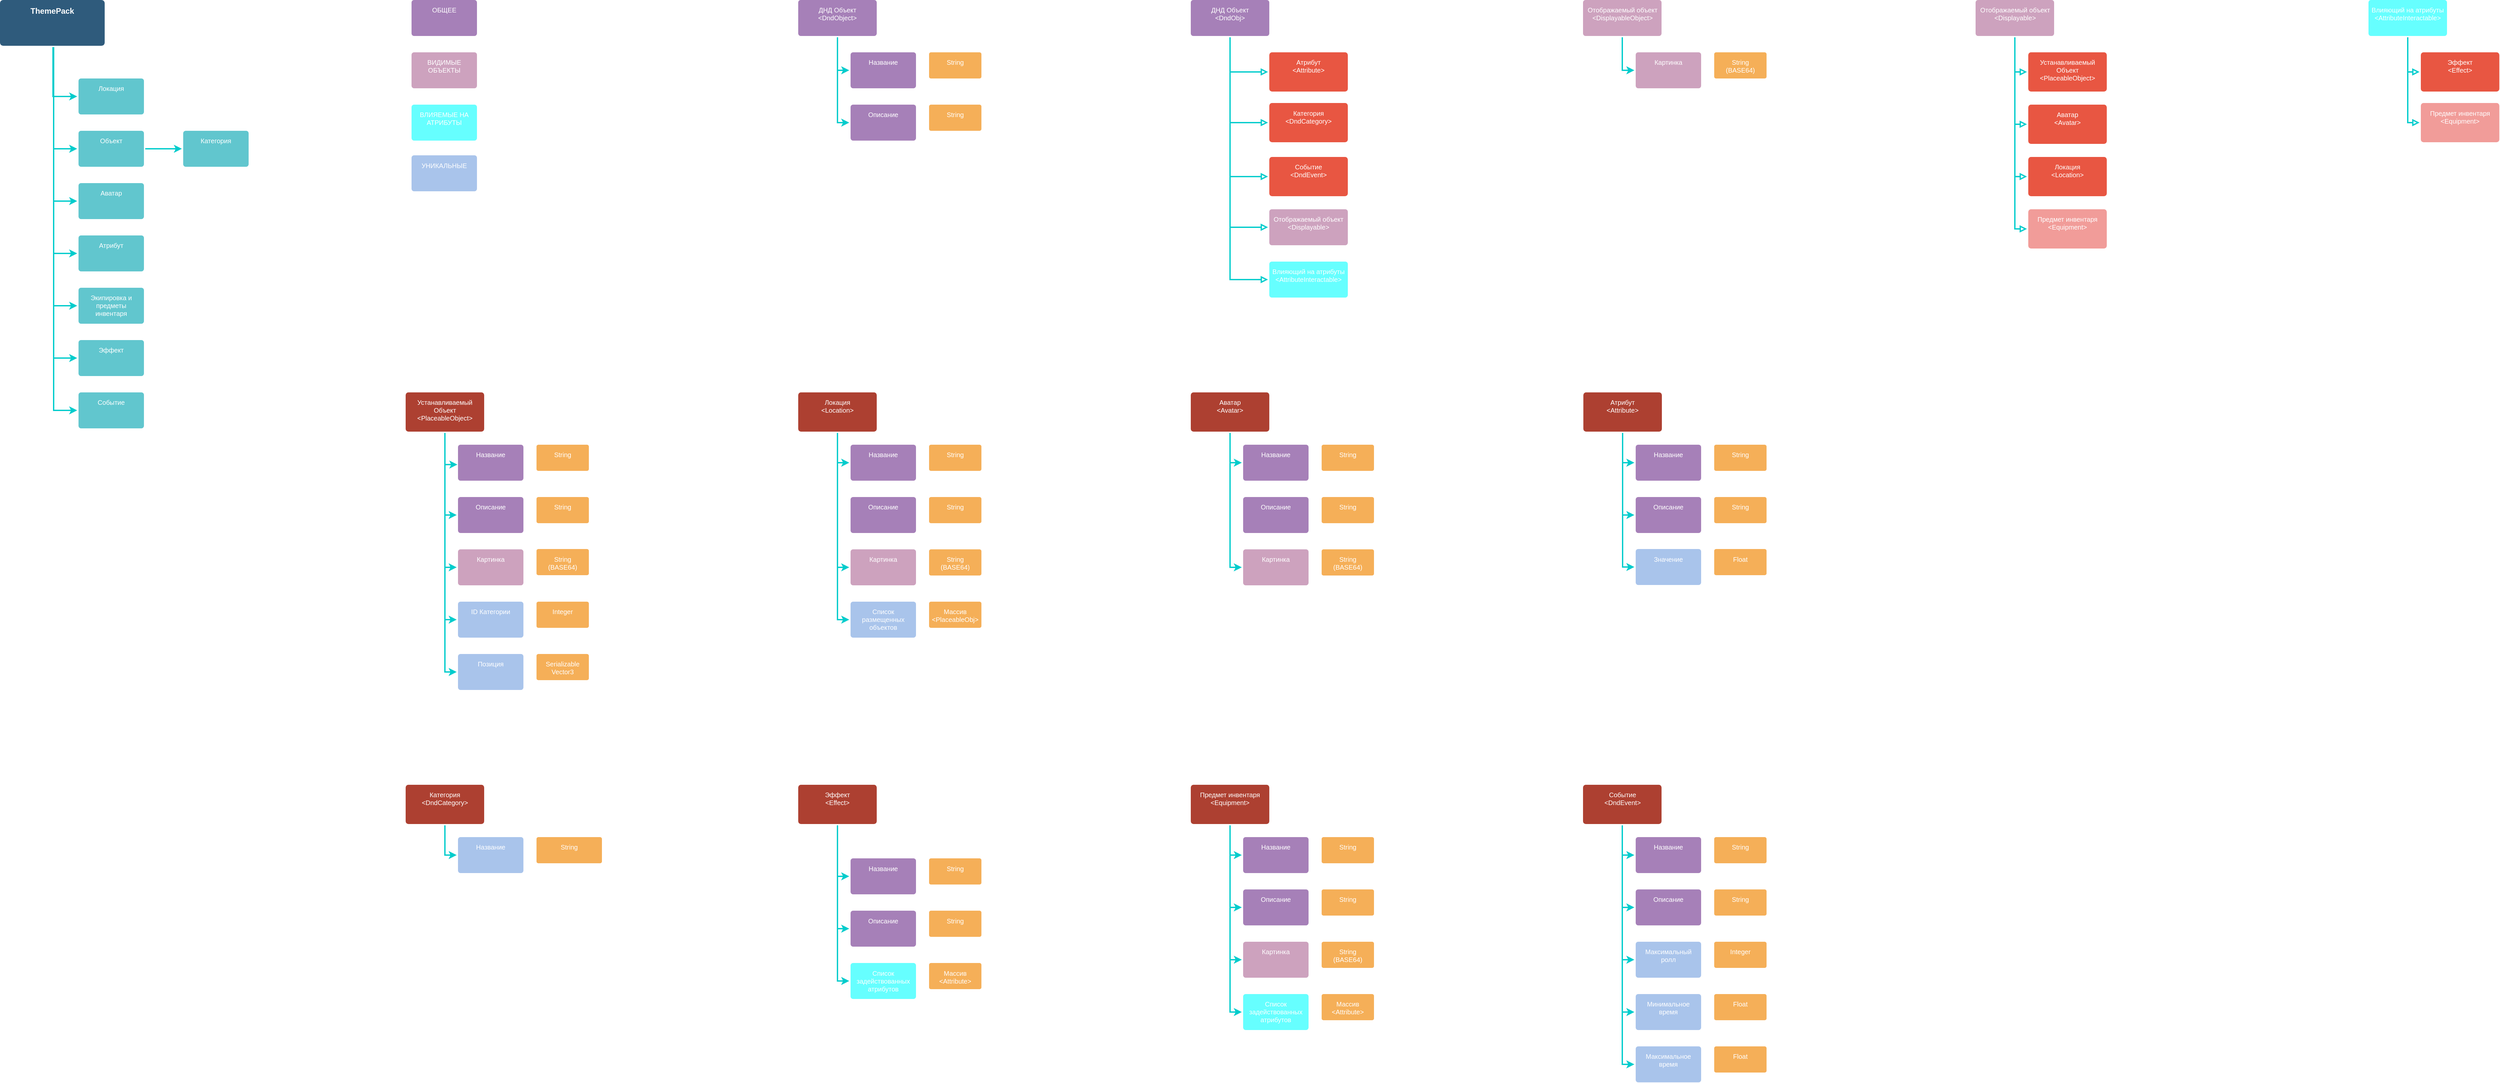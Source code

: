 <mxfile version="11.1.4" type="device"><diagram id="6a731a19-8d31-9384-78a2-239565b7b9f0" name="Page-1"><mxGraphModel dx="985" dy="1262" grid="1" gridSize="10" guides="1" tooltips="1" connect="1" arrows="1" fold="1" page="1" pageScale="1" pageWidth="600" pageHeight="600" background="#ffffff" math="0" shadow="0"><root><mxCell id="0"/><mxCell id="1" parent="0"/><mxCell id="8OtCLnbZRmKWLnmzmBWZ-3" style="edgeStyle=orthogonalEdgeStyle;rounded=0;orthogonalLoop=1;jettySize=auto;html=1;entryX=0;entryY=0.5;entryDx=0;entryDy=0;strokeWidth=2;strokeColor=#00CCCC;" parent="1" source="8OtCLnbZRmKWLnmzmBWZ-1" target="8OtCLnbZRmKWLnmzmBWZ-2" edge="1"><mxGeometry relative="1" as="geometry"><Array as="points"><mxPoint x="301" y="-412"/></Array></mxGeometry></mxCell><mxCell id="8OtCLnbZRmKWLnmzmBWZ-11" style="edgeStyle=orthogonalEdgeStyle;rounded=0;orthogonalLoop=1;jettySize=auto;html=1;entryX=0;entryY=0.5;entryDx=0;entryDy=0;strokeColor=#00CCCC;strokeWidth=2;" parent="1" source="8OtCLnbZRmKWLnmzmBWZ-1" target="8OtCLnbZRmKWLnmzmBWZ-4" edge="1"><mxGeometry relative="1" as="geometry"><Array as="points"><mxPoint x="302" y="-333"/></Array></mxGeometry></mxCell><mxCell id="8OtCLnbZRmKWLnmzmBWZ-12" style="edgeStyle=orthogonalEdgeStyle;rounded=0;orthogonalLoop=1;jettySize=auto;html=1;entryX=0;entryY=0.5;entryDx=0;entryDy=0;strokeColor=#00CCCC;strokeWidth=2;" parent="1" source="8OtCLnbZRmKWLnmzmBWZ-1" target="8OtCLnbZRmKWLnmzmBWZ-6" edge="1"><mxGeometry relative="1" as="geometry"><Array as="points"><mxPoint x="302" y="-253"/></Array></mxGeometry></mxCell><mxCell id="8OtCLnbZRmKWLnmzmBWZ-13" style="edgeStyle=orthogonalEdgeStyle;rounded=0;orthogonalLoop=1;jettySize=auto;html=1;entryX=0;entryY=0.5;entryDx=0;entryDy=0;strokeColor=#00CCCC;strokeWidth=2;" parent="1" source="8OtCLnbZRmKWLnmzmBWZ-1" target="8OtCLnbZRmKWLnmzmBWZ-7" edge="1"><mxGeometry relative="1" as="geometry"><Array as="points"><mxPoint x="302" y="-173"/></Array></mxGeometry></mxCell><mxCell id="8OtCLnbZRmKWLnmzmBWZ-15" style="edgeStyle=orthogonalEdgeStyle;rounded=0;orthogonalLoop=1;jettySize=auto;html=1;entryX=0;entryY=0.5;entryDx=0;entryDy=0;strokeColor=#00CCCC;strokeWidth=2;" parent="1" source="8OtCLnbZRmKWLnmzmBWZ-1" target="8OtCLnbZRmKWLnmzmBWZ-8" edge="1"><mxGeometry relative="1" as="geometry"><Array as="points"><mxPoint x="302" y="-93"/></Array></mxGeometry></mxCell><mxCell id="8OtCLnbZRmKWLnmzmBWZ-16" style="edgeStyle=orthogonalEdgeStyle;rounded=0;orthogonalLoop=1;jettySize=auto;html=1;entryX=0;entryY=0.5;entryDx=0;entryDy=0;strokeColor=#00CCCC;strokeWidth=2;" parent="1" source="8OtCLnbZRmKWLnmzmBWZ-1" target="8OtCLnbZRmKWLnmzmBWZ-9" edge="1"><mxGeometry relative="1" as="geometry"><Array as="points"><mxPoint x="302" y="-13"/></Array></mxGeometry></mxCell><mxCell id="8OtCLnbZRmKWLnmzmBWZ-17" style="edgeStyle=orthogonalEdgeStyle;rounded=0;orthogonalLoop=1;jettySize=auto;html=1;entryX=0;entryY=0.5;entryDx=0;entryDy=0;strokeColor=#00CCCC;strokeWidth=2;" parent="1" source="8OtCLnbZRmKWLnmzmBWZ-1" target="8OtCLnbZRmKWLnmzmBWZ-10" edge="1"><mxGeometry relative="1" as="geometry"><Array as="points"><mxPoint x="302" y="67"/></Array></mxGeometry></mxCell><mxCell id="8OtCLnbZRmKWLnmzmBWZ-1" value="ThemePack" style="rounded=1;whiteSpace=wrap;html=1;shadow=0;labelBackgroundColor=none;strokeColor=none;strokeWidth=3;fillColor=#2F5B7C;fontFamily=Helvetica;fontSize=12;fontColor=#FFFFFF;align=center;fontStyle=1;spacing=5;arcSize=7;perimeterSpacing=2;verticalAlign=top;" parent="1" vertex="1"><mxGeometry x="220" y="-560" width="160" height="70" as="geometry"/></mxCell><mxCell id="8OtCLnbZRmKWLnmzmBWZ-2" value="Локация" style="rounded=1;whiteSpace=wrap;html=1;shadow=0;labelBackgroundColor=none;strokeColor=none;strokeWidth=3;fillColor=#61C6CE;fontFamily=Helvetica;fontSize=10;fontColor=#FFFFFF;align=center;spacing=5;fontStyle=0;arcSize=7;perimeterSpacing=2;verticalAlign=top;" parent="1" vertex="1"><mxGeometry x="340" y="-440" width="100" height="55" as="geometry"/></mxCell><mxCell id="8OtCLnbZRmKWLnmzmBWZ-19" style="edgeStyle=orthogonalEdgeStyle;rounded=0;orthogonalLoop=1;jettySize=auto;html=1;entryX=0;entryY=0.5;entryDx=0;entryDy=0;strokeColor=#00CCCC;strokeWidth=2;" parent="1" source="8OtCLnbZRmKWLnmzmBWZ-4" target="8OtCLnbZRmKWLnmzmBWZ-18" edge="1"><mxGeometry relative="1" as="geometry"/></mxCell><mxCell id="8OtCLnbZRmKWLnmzmBWZ-4" value="Объект" style="rounded=1;whiteSpace=wrap;html=1;shadow=0;labelBackgroundColor=none;strokeColor=none;strokeWidth=3;fillColor=#61C6CE;fontFamily=Helvetica;fontSize=10;fontColor=#FFFFFF;align=center;spacing=5;fontStyle=0;arcSize=7;perimeterSpacing=2;verticalAlign=top;" parent="1" vertex="1"><mxGeometry x="340" y="-360" width="100" height="55" as="geometry"/></mxCell><mxCell id="8OtCLnbZRmKWLnmzmBWZ-6" value="Аватар" style="rounded=1;whiteSpace=wrap;html=1;shadow=0;labelBackgroundColor=none;strokeColor=none;strokeWidth=3;fillColor=#61C6CE;fontFamily=Helvetica;fontSize=10;fontColor=#FFFFFF;align=center;spacing=5;fontStyle=0;arcSize=7;perimeterSpacing=2;verticalAlign=top;" parent="1" vertex="1"><mxGeometry x="340" y="-280" width="100" height="55" as="geometry"/></mxCell><mxCell id="8OtCLnbZRmKWLnmzmBWZ-7" value="Атрибут" style="rounded=1;whiteSpace=wrap;html=1;shadow=0;labelBackgroundColor=none;strokeColor=none;strokeWidth=3;fillColor=#61C6CE;fontFamily=Helvetica;fontSize=10;fontColor=#FFFFFF;align=center;spacing=5;fontStyle=0;arcSize=7;perimeterSpacing=2;verticalAlign=top;" parent="1" vertex="1"><mxGeometry x="340" y="-200" width="100" height="55" as="geometry"/></mxCell><mxCell id="8OtCLnbZRmKWLnmzmBWZ-8" value="Экипировка и предметы инвентаря" style="rounded=1;whiteSpace=wrap;html=1;shadow=0;labelBackgroundColor=none;strokeColor=none;strokeWidth=3;fillColor=#61C6CE;fontFamily=Helvetica;fontSize=10;fontColor=#FFFFFF;align=center;spacing=5;fontStyle=0;arcSize=7;perimeterSpacing=2;verticalAlign=top;" parent="1" vertex="1"><mxGeometry x="340" y="-120" width="100" height="55" as="geometry"/></mxCell><mxCell id="8OtCLnbZRmKWLnmzmBWZ-9" value="Эффект" style="rounded=1;whiteSpace=wrap;html=1;shadow=0;labelBackgroundColor=none;strokeColor=none;strokeWidth=3;fillColor=#61C6CE;fontFamily=Helvetica;fontSize=10;fontColor=#FFFFFF;align=center;spacing=5;fontStyle=0;arcSize=7;perimeterSpacing=2;verticalAlign=top;" parent="1" vertex="1"><mxGeometry x="340" y="-40" width="100" height="55" as="geometry"/></mxCell><mxCell id="8OtCLnbZRmKWLnmzmBWZ-10" value="Событие" style="rounded=1;whiteSpace=wrap;html=1;shadow=0;labelBackgroundColor=none;strokeColor=none;strokeWidth=3;fillColor=#61C6CE;fontFamily=Helvetica;fontSize=10;fontColor=#FFFFFF;align=center;spacing=5;fontStyle=0;arcSize=7;perimeterSpacing=2;verticalAlign=top;" parent="1" vertex="1"><mxGeometry x="340" y="40" width="100" height="55" as="geometry"/></mxCell><mxCell id="8OtCLnbZRmKWLnmzmBWZ-18" value="Категория" style="rounded=1;whiteSpace=wrap;html=1;shadow=0;labelBackgroundColor=none;strokeColor=none;strokeWidth=3;fillColor=#61C6CE;fontFamily=Helvetica;fontSize=10;fontColor=#FFFFFF;align=center;spacing=5;fontStyle=0;arcSize=7;perimeterSpacing=2;verticalAlign=top;" parent="1" vertex="1"><mxGeometry x="500" y="-360" width="100" height="55" as="geometry"/></mxCell><mxCell id="8OtCLnbZRmKWLnmzmBWZ-22" style="edgeStyle=orthogonalEdgeStyle;rounded=0;orthogonalLoop=1;jettySize=auto;html=1;entryX=0;entryY=0.5;entryDx=0;entryDy=0;strokeColor=#00CCCC;strokeWidth=2;" parent="1" source="8OtCLnbZRmKWLnmzmBWZ-20" target="8OtCLnbZRmKWLnmzmBWZ-21" edge="1"><mxGeometry relative="1" as="geometry"><Array as="points"><mxPoint x="1500" y="148"/></Array></mxGeometry></mxCell><mxCell id="8OtCLnbZRmKWLnmzmBWZ-24" style="edgeStyle=orthogonalEdgeStyle;rounded=0;orthogonalLoop=1;jettySize=auto;html=1;entryX=0;entryY=0.5;entryDx=0;entryDy=0;strokeColor=#00CCCC;strokeWidth=2;" parent="1" source="8OtCLnbZRmKWLnmzmBWZ-20" target="8OtCLnbZRmKWLnmzmBWZ-23" edge="1"><mxGeometry relative="1" as="geometry"><Array as="points"><mxPoint x="1500" y="308"/></Array></mxGeometry></mxCell><mxCell id="8OtCLnbZRmKWLnmzmBWZ-51" style="edgeStyle=orthogonalEdgeStyle;rounded=0;orthogonalLoop=1;jettySize=auto;html=1;entryX=0;entryY=0.5;entryDx=0;entryDy=0;strokeColor=#00CCCC;strokeWidth=2;" parent="1" source="8OtCLnbZRmKWLnmzmBWZ-20" target="8OtCLnbZRmKWLnmzmBWZ-50" edge="1"><mxGeometry relative="1" as="geometry"><Array as="points"><mxPoint x="1500" y="388"/></Array></mxGeometry></mxCell><mxCell id="8OtCLnbZRmKWLnmzmBWZ-20" value="Локация&lt;br&gt;&amp;lt;Location&amp;gt;" style="rounded=1;whiteSpace=wrap;html=1;shadow=0;labelBackgroundColor=none;strokeColor=none;strokeWidth=3;fillColor=#AD4031;fontFamily=Helvetica;fontSize=10;fontColor=#FFFFFF;align=center;spacing=5;fontStyle=0;arcSize=7;perimeterSpacing=2;verticalAlign=top;" parent="1" vertex="1"><mxGeometry x="1440" y="40" width="120" height="60" as="geometry"/></mxCell><mxCell id="8OtCLnbZRmKWLnmzmBWZ-21" value="Название" style="rounded=1;whiteSpace=wrap;html=1;shadow=0;labelBackgroundColor=none;strokeColor=none;strokeWidth=3;fillColor=#A680B8;fontFamily=Helvetica;fontSize=10;fontColor=#FFFFFF;align=center;spacing=5;fontStyle=0;arcSize=7;perimeterSpacing=2;verticalAlign=top;" parent="1" vertex="1"><mxGeometry x="1520" y="120" width="100" height="55" as="geometry"/></mxCell><mxCell id="8OtCLnbZRmKWLnmzmBWZ-23" value="Картинка" style="rounded=1;whiteSpace=wrap;html=1;shadow=0;labelBackgroundColor=none;strokeColor=none;strokeWidth=3;fillColor=#CDA2BE;fontFamily=Helvetica;fontSize=10;fontColor=#FFFFFF;align=center;spacing=5;fontStyle=0;arcSize=7;perimeterSpacing=2;verticalAlign=top;" parent="1" vertex="1"><mxGeometry x="1520" y="280" width="100" height="55" as="geometry"/></mxCell><mxCell id="8OtCLnbZRmKWLnmzmBWZ-37" style="edgeStyle=orthogonalEdgeStyle;rounded=0;orthogonalLoop=1;jettySize=auto;html=1;entryX=0.01;entryY=0.549;entryDx=0;entryDy=0;entryPerimeter=0;strokeColor=#00CCCC;strokeWidth=2;" parent="1" source="8OtCLnbZRmKWLnmzmBWZ-25" target="8OtCLnbZRmKWLnmzmBWZ-26" edge="1"><mxGeometry relative="1" as="geometry"><Array as="points"><mxPoint x="900" y="150"/></Array></mxGeometry></mxCell><mxCell id="8OtCLnbZRmKWLnmzmBWZ-39" style="edgeStyle=orthogonalEdgeStyle;rounded=0;orthogonalLoop=1;jettySize=auto;html=1;entryX=0;entryY=0.5;entryDx=0;entryDy=0;strokeColor=#00CCCC;strokeWidth=2;" parent="1" source="8OtCLnbZRmKWLnmzmBWZ-25" target="8OtCLnbZRmKWLnmzmBWZ-38" edge="1"><mxGeometry relative="1" as="geometry"><Array as="points"><mxPoint x="900" y="308"/></Array></mxGeometry></mxCell><mxCell id="8OtCLnbZRmKWLnmzmBWZ-41" style="edgeStyle=orthogonalEdgeStyle;rounded=0;orthogonalLoop=1;jettySize=auto;html=1;entryX=0;entryY=0.5;entryDx=0;entryDy=0;strokeColor=#00CCCC;strokeWidth=2;" parent="1" source="8OtCLnbZRmKWLnmzmBWZ-25" target="8OtCLnbZRmKWLnmzmBWZ-40" edge="1"><mxGeometry relative="1" as="geometry"><Array as="points"><mxPoint x="900" y="387"/></Array></mxGeometry></mxCell><mxCell id="8OtCLnbZRmKWLnmzmBWZ-43" style="edgeStyle=orthogonalEdgeStyle;rounded=0;orthogonalLoop=1;jettySize=auto;html=1;entryX=0;entryY=0.5;entryDx=0;entryDy=0;strokeColor=#00CCCC;strokeWidth=2;" parent="1" source="8OtCLnbZRmKWLnmzmBWZ-25" target="8OtCLnbZRmKWLnmzmBWZ-42" edge="1"><mxGeometry relative="1" as="geometry"><Array as="points"><mxPoint x="900" y="467"/></Array></mxGeometry></mxCell><mxCell id="8OtCLnbZRmKWLnmzmBWZ-91" style="edgeStyle=orthogonalEdgeStyle;rounded=0;orthogonalLoop=1;jettySize=auto;html=1;entryX=0;entryY=0.5;entryDx=0;entryDy=0;strokeColor=#00CCCC;strokeWidth=2;" parent="1" source="8OtCLnbZRmKWLnmzmBWZ-25" target="8OtCLnbZRmKWLnmzmBWZ-87" edge="1"><mxGeometry relative="1" as="geometry"><Array as="points"><mxPoint x="900" y="228"/></Array></mxGeometry></mxCell><mxCell id="8OtCLnbZRmKWLnmzmBWZ-25" value="Устанавливаемый Объект&lt;br&gt;&amp;lt;PlaceableObject&amp;gt;" style="rounded=1;whiteSpace=wrap;html=1;shadow=0;labelBackgroundColor=none;strokeColor=none;strokeWidth=3;fillColor=#AD4031;fontFamily=Helvetica;fontSize=10;fontColor=#FFFFFF;align=center;spacing=5;fontStyle=0;arcSize=7;perimeterSpacing=2;verticalAlign=top;" parent="1" vertex="1"><mxGeometry x="840" y="40" width="120" height="60" as="geometry"/></mxCell><mxCell id="8OtCLnbZRmKWLnmzmBWZ-26" value="Название" style="rounded=1;whiteSpace=wrap;html=1;shadow=0;labelBackgroundColor=none;strokeColor=none;strokeWidth=3;fillColor=#A680B8;fontFamily=Helvetica;fontSize=10;fontColor=#FFFFFF;align=center;spacing=5;fontStyle=0;arcSize=7;perimeterSpacing=2;verticalAlign=top;" parent="1" vertex="1"><mxGeometry x="920" y="120" width="100" height="55" as="geometry"/></mxCell><mxCell id="8OtCLnbZRmKWLnmzmBWZ-38" value="Картинка" style="rounded=1;whiteSpace=wrap;html=1;shadow=0;labelBackgroundColor=none;strokeColor=none;strokeWidth=3;fillColor=#CDA2BE;fontFamily=Helvetica;fontSize=10;fontColor=#FFFFFF;align=center;spacing=5;fontStyle=0;arcSize=7;perimeterSpacing=2;verticalAlign=top;" parent="1" vertex="1"><mxGeometry x="920" y="280" width="100" height="55" as="geometry"/></mxCell><mxCell id="8OtCLnbZRmKWLnmzmBWZ-40" value="ID Категории" style="rounded=1;whiteSpace=wrap;html=1;shadow=0;labelBackgroundColor=none;strokeColor=none;strokeWidth=3;fillColor=#A9C4EB;fontFamily=Helvetica;fontSize=10;fontColor=#FFFFFF;align=center;spacing=5;fontStyle=0;arcSize=7;perimeterSpacing=2;verticalAlign=top;" parent="1" vertex="1"><mxGeometry x="920" y="360" width="100" height="55" as="geometry"/></mxCell><mxCell id="8OtCLnbZRmKWLnmzmBWZ-42" value="Позиция" style="rounded=1;whiteSpace=wrap;html=1;shadow=0;labelBackgroundColor=none;strokeColor=none;strokeWidth=3;fillColor=#A9C4EB;fontFamily=Helvetica;fontSize=10;fontColor=#FFFFFF;align=center;spacing=5;fontStyle=0;arcSize=7;perimeterSpacing=2;verticalAlign=top;" parent="1" vertex="1"><mxGeometry x="920" y="440" width="100" height="55" as="geometry"/></mxCell><mxCell id="8OtCLnbZRmKWLnmzmBWZ-45" value="String" style="rounded=1;whiteSpace=wrap;html=1;shadow=0;labelBackgroundColor=none;strokeColor=none;strokeWidth=3;fillColor=#F5AF58;fontFamily=Helvetica;fontSize=10;fontColor=#FFFFFF;align=center;spacing=5;arcSize=7;perimeterSpacing=2;fontStyle=0;verticalAlign=top;" parent="1" vertex="1"><mxGeometry x="1040" y="120" width="80" height="40" as="geometry"/></mxCell><mxCell id="8OtCLnbZRmKWLnmzmBWZ-46" value="String&lt;br&gt;(BASE64)" style="rounded=1;whiteSpace=wrap;html=1;shadow=0;labelBackgroundColor=none;strokeColor=none;strokeWidth=3;fillColor=#F5AF58;fontFamily=Helvetica;fontSize=10;fontColor=#FFFFFF;align=center;spacing=5;arcSize=7;perimeterSpacing=2;fontStyle=0;verticalAlign=top;" parent="1" vertex="1"><mxGeometry x="1040" y="279.5" width="80" height="40" as="geometry"/></mxCell><mxCell id="8OtCLnbZRmKWLnmzmBWZ-47" value="Integer" style="rounded=1;whiteSpace=wrap;html=1;shadow=0;labelBackgroundColor=none;strokeColor=none;strokeWidth=3;fillColor=#F5AF58;fontFamily=Helvetica;fontSize=10;fontColor=#FFFFFF;align=center;spacing=5;arcSize=7;perimeterSpacing=2;fontStyle=0;verticalAlign=top;" parent="1" vertex="1"><mxGeometry x="1040" y="360" width="80" height="40" as="geometry"/></mxCell><mxCell id="8OtCLnbZRmKWLnmzmBWZ-48" value="Serializable Vector3" style="rounded=1;whiteSpace=wrap;html=1;shadow=0;labelBackgroundColor=none;strokeColor=none;strokeWidth=3;fillColor=#F5AF58;fontFamily=Helvetica;fontSize=10;fontColor=#FFFFFF;align=center;spacing=5;arcSize=7;perimeterSpacing=2;fontStyle=0;verticalAlign=top;" parent="1" vertex="1"><mxGeometry x="1040" y="440" width="80" height="40" as="geometry"/></mxCell><mxCell id="8OtCLnbZRmKWLnmzmBWZ-50" value="Список размещенных объектов" style="rounded=1;whiteSpace=wrap;html=1;shadow=0;labelBackgroundColor=none;strokeColor=none;strokeWidth=3;fillColor=#A9C4EB;fontFamily=Helvetica;fontSize=10;fontColor=#FFFFFF;align=center;spacing=5;fontStyle=0;arcSize=7;perimeterSpacing=2;verticalAlign=top;" parent="1" vertex="1"><mxGeometry x="1520" y="360" width="100" height="55" as="geometry"/></mxCell><mxCell id="8OtCLnbZRmKWLnmzmBWZ-52" value="String" style="rounded=1;whiteSpace=wrap;html=1;shadow=0;labelBackgroundColor=none;strokeColor=none;strokeWidth=3;fillColor=#F5AF58;fontFamily=Helvetica;fontSize=10;fontColor=#FFFFFF;align=center;spacing=5;arcSize=7;perimeterSpacing=2;fontStyle=0;verticalAlign=top;" parent="1" vertex="1"><mxGeometry x="1640" y="120" width="80" height="40" as="geometry"/></mxCell><mxCell id="8OtCLnbZRmKWLnmzmBWZ-54" value="String&lt;br&gt;(BASE64)" style="rounded=1;whiteSpace=wrap;html=1;shadow=0;labelBackgroundColor=none;strokeColor=none;strokeWidth=3;fillColor=#F5AF58;fontFamily=Helvetica;fontSize=10;fontColor=#FFFFFF;align=center;spacing=5;arcSize=7;perimeterSpacing=2;fontStyle=0;verticalAlign=top;" parent="1" vertex="1"><mxGeometry x="1640" y="280" width="80" height="40" as="geometry"/></mxCell><mxCell id="8OtCLnbZRmKWLnmzmBWZ-56" value="Массив &amp;lt;PlaceableObj&amp;gt;" style="rounded=1;whiteSpace=wrap;html=1;shadow=0;labelBackgroundColor=none;strokeColor=none;strokeWidth=3;fillColor=#F5AF58;fontFamily=Helvetica;fontSize=10;fontColor=#FFFFFF;align=center;spacing=5;arcSize=7;perimeterSpacing=2;fontStyle=0;verticalAlign=top;" parent="1" vertex="1"><mxGeometry x="1640" y="360" width="80" height="40" as="geometry"/></mxCell><mxCell id="8OtCLnbZRmKWLnmzmBWZ-61" style="edgeStyle=orthogonalEdgeStyle;rounded=0;orthogonalLoop=1;jettySize=auto;html=1;entryX=0;entryY=0.5;entryDx=0;entryDy=0;strokeColor=#00CCCC;strokeWidth=2;" parent="1" source="8OtCLnbZRmKWLnmzmBWZ-57" target="8OtCLnbZRmKWLnmzmBWZ-59" edge="1"><mxGeometry relative="1" as="geometry"><Array as="points"><mxPoint x="900" y="748"/></Array></mxGeometry></mxCell><mxCell id="8OtCLnbZRmKWLnmzmBWZ-57" value="Категория&lt;br&gt;&amp;lt;DndCategory&amp;gt;" style="rounded=1;whiteSpace=wrap;html=1;shadow=0;labelBackgroundColor=none;strokeColor=none;strokeWidth=3;fillColor=#AD4031;fontFamily=Helvetica;fontSize=10;fontColor=#FFFFFF;align=center;spacing=5;fontStyle=0;arcSize=7;perimeterSpacing=2;verticalAlign=top;" parent="1" vertex="1"><mxGeometry x="840" y="640" width="120" height="60" as="geometry"/></mxCell><mxCell id="8OtCLnbZRmKWLnmzmBWZ-59" value="Название" style="rounded=1;whiteSpace=wrap;html=1;shadow=0;labelBackgroundColor=none;strokeColor=none;strokeWidth=3;fillColor=#A9C4EB;fontFamily=Helvetica;fontSize=10;fontColor=#FFFFFF;align=center;spacing=5;fontStyle=0;arcSize=7;perimeterSpacing=2;verticalAlign=top;" parent="1" vertex="1"><mxGeometry x="920" y="720" width="100" height="55" as="geometry"/></mxCell><mxCell id="8OtCLnbZRmKWLnmzmBWZ-60" value="String" style="rounded=1;whiteSpace=wrap;html=1;shadow=0;labelBackgroundColor=none;strokeColor=none;strokeWidth=3;fillColor=#F5AF58;fontFamily=Helvetica;fontSize=10;fontColor=#FFFFFF;align=center;spacing=5;arcSize=7;perimeterSpacing=2;fontStyle=0;verticalAlign=top;" parent="1" vertex="1"><mxGeometry x="1040" y="720" width="100" height="40" as="geometry"/></mxCell><mxCell id="8OtCLnbZRmKWLnmzmBWZ-67" style="edgeStyle=orthogonalEdgeStyle;rounded=0;orthogonalLoop=1;jettySize=auto;html=1;entryX=0;entryY=0.5;entryDx=0;entryDy=0;strokeColor=#00CCCC;strokeWidth=2;" parent="1" source="8OtCLnbZRmKWLnmzmBWZ-62" target="8OtCLnbZRmKWLnmzmBWZ-63" edge="1"><mxGeometry relative="1" as="geometry"><Array as="points"><mxPoint x="2100" y="148"/></Array></mxGeometry></mxCell><mxCell id="8OtCLnbZRmKWLnmzmBWZ-68" style="edgeStyle=orthogonalEdgeStyle;rounded=0;orthogonalLoop=1;jettySize=auto;html=1;entryX=0;entryY=0.5;entryDx=0;entryDy=0;strokeColor=#00CCCC;strokeWidth=2;" parent="1" source="8OtCLnbZRmKWLnmzmBWZ-62" target="8OtCLnbZRmKWLnmzmBWZ-64" edge="1"><mxGeometry relative="1" as="geometry"><Array as="points"><mxPoint x="2100" y="308"/></Array></mxGeometry></mxCell><mxCell id="8OtCLnbZRmKWLnmzmBWZ-62" value="Аватар&lt;br&gt;&amp;lt;Avatar&amp;gt;" style="rounded=1;whiteSpace=wrap;html=1;shadow=0;labelBackgroundColor=none;strokeColor=none;strokeWidth=3;fillColor=#AD4031;fontFamily=Helvetica;fontSize=10;fontColor=#FFFFFF;align=center;spacing=5;fontStyle=0;arcSize=7;perimeterSpacing=2;verticalAlign=top;" parent="1" vertex="1"><mxGeometry x="2040" y="40" width="120" height="60" as="geometry"/></mxCell><mxCell id="8OtCLnbZRmKWLnmzmBWZ-63" value="Название" style="rounded=1;whiteSpace=wrap;html=1;shadow=0;labelBackgroundColor=none;strokeColor=none;strokeWidth=3;fillColor=#A680B8;fontFamily=Helvetica;fontSize=10;fontColor=#FFFFFF;align=center;spacing=5;fontStyle=0;arcSize=7;perimeterSpacing=2;verticalAlign=top;" parent="1" vertex="1"><mxGeometry x="2120" y="120" width="100" height="55" as="geometry"/></mxCell><mxCell id="8OtCLnbZRmKWLnmzmBWZ-64" value="Картинка" style="rounded=1;whiteSpace=wrap;html=1;shadow=0;labelBackgroundColor=none;strokeColor=none;strokeWidth=3;fillColor=#CDA2BE;fontFamily=Helvetica;fontSize=10;fontColor=#FFFFFF;align=center;spacing=5;fontStyle=0;arcSize=7;perimeterSpacing=2;verticalAlign=top;" parent="1" vertex="1"><mxGeometry x="2120" y="280" width="100" height="55" as="geometry"/></mxCell><mxCell id="8OtCLnbZRmKWLnmzmBWZ-65" value="String" style="rounded=1;whiteSpace=wrap;html=1;shadow=0;labelBackgroundColor=none;strokeColor=none;strokeWidth=3;fillColor=#F5AF58;fontFamily=Helvetica;fontSize=10;fontColor=#FFFFFF;align=center;spacing=5;arcSize=7;perimeterSpacing=2;fontStyle=0;verticalAlign=top;" parent="1" vertex="1"><mxGeometry x="2240" y="120" width="80" height="40" as="geometry"/></mxCell><mxCell id="8OtCLnbZRmKWLnmzmBWZ-66" value="String&lt;br&gt;(BASE64)" style="rounded=1;whiteSpace=wrap;html=1;shadow=0;labelBackgroundColor=none;strokeColor=none;strokeWidth=3;fillColor=#F5AF58;fontFamily=Helvetica;fontSize=10;fontColor=#FFFFFF;align=center;spacing=5;arcSize=7;perimeterSpacing=2;fontStyle=0;verticalAlign=top;" parent="1" vertex="1"><mxGeometry x="2240" y="280" width="80" height="40" as="geometry"/></mxCell><mxCell id="8OtCLnbZRmKWLnmzmBWZ-73" style="edgeStyle=orthogonalEdgeStyle;rounded=0;orthogonalLoop=1;jettySize=auto;html=1;entryX=0;entryY=0.5;entryDx=0;entryDy=0;strokeColor=#00CCCC;strokeWidth=2;" parent="1" source="8OtCLnbZRmKWLnmzmBWZ-69" target="8OtCLnbZRmKWLnmzmBWZ-71" edge="1"><mxGeometry relative="1" as="geometry"><Array as="points"><mxPoint x="2700" y="148"/></Array></mxGeometry></mxCell><mxCell id="8OtCLnbZRmKWLnmzmBWZ-76" style="edgeStyle=orthogonalEdgeStyle;rounded=0;orthogonalLoop=1;jettySize=auto;html=1;entryX=0;entryY=0.5;entryDx=0;entryDy=0;strokeColor=#00CCCC;strokeWidth=2;" parent="1" source="8OtCLnbZRmKWLnmzmBWZ-69" target="8OtCLnbZRmKWLnmzmBWZ-74" edge="1"><mxGeometry relative="1" as="geometry"><Array as="points"><mxPoint x="2700" y="307"/></Array></mxGeometry></mxCell><mxCell id="8OtCLnbZRmKWLnmzmBWZ-101" style="edgeStyle=orthogonalEdgeStyle;rounded=0;orthogonalLoop=1;jettySize=auto;html=1;entryX=0;entryY=0.5;entryDx=0;entryDy=0;strokeColor=#00CCCC;strokeWidth=2;" parent="1" source="8OtCLnbZRmKWLnmzmBWZ-69" target="8OtCLnbZRmKWLnmzmBWZ-98" edge="1"><mxGeometry relative="1" as="geometry"><Array as="points"><mxPoint x="2700" y="227"/></Array></mxGeometry></mxCell><mxCell id="8OtCLnbZRmKWLnmzmBWZ-69" value="Атрибут&lt;br&gt;&amp;lt;Attribute&amp;gt;" style="rounded=1;whiteSpace=wrap;html=1;shadow=0;labelBackgroundColor=none;strokeColor=none;strokeWidth=3;fillColor=#AD4031;fontFamily=Helvetica;fontSize=10;fontColor=#FFFFFF;align=center;spacing=5;fontStyle=0;arcSize=7;perimeterSpacing=2;verticalAlign=top;" parent="1" vertex="1"><mxGeometry x="2640" y="40" width="120" height="60" as="geometry"/></mxCell><mxCell id="8OtCLnbZRmKWLnmzmBWZ-71" value="Название" style="rounded=1;whiteSpace=wrap;html=1;shadow=0;labelBackgroundColor=none;strokeColor=none;strokeWidth=3;fillColor=#A680B8;fontFamily=Helvetica;fontSize=10;fontColor=#FFFFFF;align=center;spacing=5;fontStyle=0;arcSize=7;perimeterSpacing=2;verticalAlign=top;" parent="1" vertex="1"><mxGeometry x="2720" y="120" width="100" height="55" as="geometry"/></mxCell><mxCell id="8OtCLnbZRmKWLnmzmBWZ-72" value="String" style="rounded=1;whiteSpace=wrap;html=1;shadow=0;labelBackgroundColor=none;strokeColor=none;strokeWidth=3;fillColor=#F5AF58;fontFamily=Helvetica;fontSize=10;fontColor=#FFFFFF;align=center;spacing=5;arcSize=7;perimeterSpacing=2;fontStyle=0;verticalAlign=top;" parent="1" vertex="1"><mxGeometry x="2840" y="120" width="80" height="40" as="geometry"/></mxCell><mxCell id="8OtCLnbZRmKWLnmzmBWZ-74" value="Значение" style="rounded=1;whiteSpace=wrap;html=1;shadow=0;labelBackgroundColor=none;strokeColor=none;strokeWidth=3;fillColor=#A9C4EB;fontFamily=Helvetica;fontSize=10;fontColor=#FFFFFF;align=center;spacing=5;fontStyle=0;arcSize=7;perimeterSpacing=2;verticalAlign=top;" parent="1" vertex="1"><mxGeometry x="2720" y="279.5" width="100" height="55" as="geometry"/></mxCell><mxCell id="8OtCLnbZRmKWLnmzmBWZ-75" value="Float" style="rounded=1;whiteSpace=wrap;html=1;shadow=0;labelBackgroundColor=none;strokeColor=none;strokeWidth=3;fillColor=#F5AF58;fontFamily=Helvetica;fontSize=10;fontColor=#FFFFFF;align=center;spacing=5;arcSize=7;perimeterSpacing=2;fontStyle=0;verticalAlign=top;" parent="1" vertex="1"><mxGeometry x="2840" y="279.5" width="80" height="40" as="geometry"/></mxCell><mxCell id="8OtCLnbZRmKWLnmzmBWZ-84" style="edgeStyle=orthogonalEdgeStyle;rounded=0;orthogonalLoop=1;jettySize=auto;html=1;entryX=0;entryY=0.5;entryDx=0;entryDy=0;strokeColor=#00CCCC;strokeWidth=2;" parent="1" source="8OtCLnbZRmKWLnmzmBWZ-77" target="8OtCLnbZRmKWLnmzmBWZ-78" edge="1"><mxGeometry relative="1" as="geometry"><Array as="points"><mxPoint x="2100" y="748"/></Array></mxGeometry></mxCell><mxCell id="8OtCLnbZRmKWLnmzmBWZ-85" style="edgeStyle=orthogonalEdgeStyle;rounded=0;orthogonalLoop=1;jettySize=auto;html=1;entryX=0;entryY=0.5;entryDx=0;entryDy=0;strokeColor=#00CCCC;strokeWidth=2;" parent="1" source="8OtCLnbZRmKWLnmzmBWZ-77" target="8OtCLnbZRmKWLnmzmBWZ-79" edge="1"><mxGeometry relative="1" as="geometry"><Array as="points"><mxPoint x="2100" y="908"/></Array></mxGeometry></mxCell><mxCell id="8OtCLnbZRmKWLnmzmBWZ-86" style="edgeStyle=orthogonalEdgeStyle;rounded=0;orthogonalLoop=1;jettySize=auto;html=1;entryX=0;entryY=0.5;entryDx=0;entryDy=0;strokeColor=#00CCCC;strokeWidth=2;" parent="1" source="8OtCLnbZRmKWLnmzmBWZ-77" target="8OtCLnbZRmKWLnmzmBWZ-82" edge="1"><mxGeometry relative="1" as="geometry"><Array as="points"><mxPoint x="2100" y="988"/></Array></mxGeometry></mxCell><mxCell id="8OtCLnbZRmKWLnmzmBWZ-100" style="edgeStyle=orthogonalEdgeStyle;rounded=0;orthogonalLoop=1;jettySize=auto;html=1;entryX=0;entryY=0.5;entryDx=0;entryDy=0;strokeColor=#00CCCC;strokeWidth=2;" parent="1" source="8OtCLnbZRmKWLnmzmBWZ-77" target="8OtCLnbZRmKWLnmzmBWZ-96" edge="1"><mxGeometry relative="1" as="geometry"><Array as="points"><mxPoint x="2100" y="827"/></Array></mxGeometry></mxCell><mxCell id="8OtCLnbZRmKWLnmzmBWZ-77" value="Предмет инвентаря&lt;br&gt;&amp;lt;Equipment&amp;gt;" style="rounded=1;whiteSpace=wrap;html=1;shadow=0;labelBackgroundColor=none;strokeColor=none;strokeWidth=3;fillColor=#AD4031;fontFamily=Helvetica;fontSize=10;fontColor=#FFFFFF;align=center;spacing=5;fontStyle=0;arcSize=7;perimeterSpacing=2;verticalAlign=top;" parent="1" vertex="1"><mxGeometry x="2040" y="640" width="120" height="60" as="geometry"/></mxCell><mxCell id="8OtCLnbZRmKWLnmzmBWZ-78" value="Название" style="rounded=1;whiteSpace=wrap;html=1;shadow=0;labelBackgroundColor=none;strokeColor=none;strokeWidth=3;fillColor=#A680B8;fontFamily=Helvetica;fontSize=10;fontColor=#FFFFFF;align=center;spacing=5;fontStyle=0;arcSize=7;perimeterSpacing=2;verticalAlign=top;" parent="1" vertex="1"><mxGeometry x="2120" y="720" width="100" height="55" as="geometry"/></mxCell><mxCell id="8OtCLnbZRmKWLnmzmBWZ-79" value="Картинка" style="rounded=1;whiteSpace=wrap;html=1;shadow=0;labelBackgroundColor=none;strokeColor=none;strokeWidth=3;fillColor=#CDA2BE;fontFamily=Helvetica;fontSize=10;fontColor=#FFFFFF;align=center;spacing=5;fontStyle=0;arcSize=7;perimeterSpacing=2;verticalAlign=top;" parent="1" vertex="1"><mxGeometry x="2120" y="880" width="100" height="55" as="geometry"/></mxCell><mxCell id="8OtCLnbZRmKWLnmzmBWZ-80" value="String" style="rounded=1;whiteSpace=wrap;html=1;shadow=0;labelBackgroundColor=none;strokeColor=none;strokeWidth=3;fillColor=#F5AF58;fontFamily=Helvetica;fontSize=10;fontColor=#FFFFFF;align=center;spacing=5;arcSize=7;perimeterSpacing=2;fontStyle=0;verticalAlign=top;" parent="1" vertex="1"><mxGeometry x="2240" y="720" width="80" height="40" as="geometry"/></mxCell><mxCell id="8OtCLnbZRmKWLnmzmBWZ-81" value="String&lt;br&gt;(BASE64)" style="rounded=1;whiteSpace=wrap;html=1;shadow=0;labelBackgroundColor=none;strokeColor=none;strokeWidth=3;fillColor=#F5AF58;fontFamily=Helvetica;fontSize=10;fontColor=#FFFFFF;align=center;spacing=5;arcSize=7;perimeterSpacing=2;fontStyle=0;verticalAlign=top;" parent="1" vertex="1"><mxGeometry x="2240" y="880" width="80" height="40" as="geometry"/></mxCell><mxCell id="8OtCLnbZRmKWLnmzmBWZ-82" value="Список задействованных атрибутов" style="rounded=1;whiteSpace=wrap;html=1;shadow=0;labelBackgroundColor=none;strokeColor=none;strokeWidth=3;fillColor=#66FFFF;fontFamily=Helvetica;fontSize=10;fontColor=#FFFFFF;align=center;spacing=5;fontStyle=0;arcSize=7;perimeterSpacing=2;verticalAlign=top;" parent="1" vertex="1"><mxGeometry x="2120" y="960" width="100" height="55" as="geometry"/></mxCell><mxCell id="8OtCLnbZRmKWLnmzmBWZ-83" value="Массив&lt;br&gt;&amp;lt;Attribute&amp;gt;" style="rounded=1;whiteSpace=wrap;html=1;shadow=0;labelBackgroundColor=none;strokeColor=none;strokeWidth=3;fillColor=#F5AF58;fontFamily=Helvetica;fontSize=10;fontColor=#FFFFFF;align=center;spacing=5;arcSize=7;perimeterSpacing=2;fontStyle=0;verticalAlign=top;" parent="1" vertex="1"><mxGeometry x="2240" y="960" width="80" height="40" as="geometry"/></mxCell><mxCell id="8OtCLnbZRmKWLnmzmBWZ-87" value="Описание" style="rounded=1;whiteSpace=wrap;html=1;shadow=0;labelBackgroundColor=none;strokeColor=none;strokeWidth=3;fillColor=#A680B8;fontFamily=Helvetica;fontSize=10;fontColor=#FFFFFF;align=center;spacing=5;fontStyle=0;arcSize=7;perimeterSpacing=2;verticalAlign=top;" parent="1" vertex="1"><mxGeometry x="920" y="200" width="100" height="55" as="geometry"/></mxCell><mxCell id="8OtCLnbZRmKWLnmzmBWZ-88" value="String" style="rounded=1;whiteSpace=wrap;html=1;shadow=0;labelBackgroundColor=none;strokeColor=none;strokeWidth=3;fillColor=#F5AF58;fontFamily=Helvetica;fontSize=10;fontColor=#FFFFFF;align=center;spacing=5;arcSize=7;perimeterSpacing=2;fontStyle=0;verticalAlign=top;" parent="1" vertex="1"><mxGeometry x="1040" y="200" width="80" height="40" as="geometry"/></mxCell><mxCell id="8OtCLnbZRmKWLnmzmBWZ-89" value="Описание" style="rounded=1;whiteSpace=wrap;html=1;shadow=0;labelBackgroundColor=none;strokeColor=none;strokeWidth=3;fillColor=#A680B8;fontFamily=Helvetica;fontSize=10;fontColor=#FFFFFF;align=center;spacing=5;fontStyle=0;arcSize=7;perimeterSpacing=2;verticalAlign=top;" parent="1" vertex="1"><mxGeometry x="1520" y="200" width="100" height="55" as="geometry"/></mxCell><mxCell id="8OtCLnbZRmKWLnmzmBWZ-90" value="String" style="rounded=1;whiteSpace=wrap;html=1;shadow=0;labelBackgroundColor=none;strokeColor=none;strokeWidth=3;fillColor=#F5AF58;fontFamily=Helvetica;fontSize=10;fontColor=#FFFFFF;align=center;spacing=5;arcSize=7;perimeterSpacing=2;fontStyle=0;verticalAlign=top;" parent="1" vertex="1"><mxGeometry x="1640" y="200" width="80" height="40" as="geometry"/></mxCell><mxCell id="8OtCLnbZRmKWLnmzmBWZ-92" value="Описание" style="rounded=1;whiteSpace=wrap;html=1;shadow=0;labelBackgroundColor=none;strokeColor=none;strokeWidth=3;fillColor=#A680B8;fontFamily=Helvetica;fontSize=10;fontColor=#FFFFFF;align=center;spacing=5;fontStyle=0;arcSize=7;perimeterSpacing=2;verticalAlign=top;" parent="1" vertex="1"><mxGeometry x="2120" y="200" width="100" height="55" as="geometry"/></mxCell><mxCell id="8OtCLnbZRmKWLnmzmBWZ-93" value="String" style="rounded=1;whiteSpace=wrap;html=1;shadow=0;labelBackgroundColor=none;strokeColor=none;strokeWidth=3;fillColor=#F5AF58;fontFamily=Helvetica;fontSize=10;fontColor=#FFFFFF;align=center;spacing=5;arcSize=7;perimeterSpacing=2;fontStyle=0;verticalAlign=top;" parent="1" vertex="1"><mxGeometry x="2240" y="200" width="80" height="40" as="geometry"/></mxCell><mxCell id="8OtCLnbZRmKWLnmzmBWZ-96" value="Описание" style="rounded=1;whiteSpace=wrap;html=1;shadow=0;labelBackgroundColor=none;strokeColor=none;strokeWidth=3;fillColor=#A680B8;fontFamily=Helvetica;fontSize=10;fontColor=#FFFFFF;align=center;spacing=5;fontStyle=0;arcSize=7;perimeterSpacing=2;verticalAlign=top;" parent="1" vertex="1"><mxGeometry x="2120" y="800" width="100" height="55" as="geometry"/></mxCell><mxCell id="8OtCLnbZRmKWLnmzmBWZ-97" value="String" style="rounded=1;whiteSpace=wrap;html=1;shadow=0;labelBackgroundColor=none;strokeColor=none;strokeWidth=3;fillColor=#F5AF58;fontFamily=Helvetica;fontSize=10;fontColor=#FFFFFF;align=center;spacing=5;arcSize=7;perimeterSpacing=2;fontStyle=0;verticalAlign=top;" parent="1" vertex="1"><mxGeometry x="2240" y="800" width="80" height="40" as="geometry"/></mxCell><mxCell id="8OtCLnbZRmKWLnmzmBWZ-98" value="Описание" style="rounded=1;whiteSpace=wrap;html=1;shadow=0;labelBackgroundColor=none;strokeColor=none;strokeWidth=3;fillColor=#A680B8;fontFamily=Helvetica;fontSize=10;fontColor=#FFFFFF;align=center;spacing=5;fontStyle=0;arcSize=7;perimeterSpacing=2;verticalAlign=top;" parent="1" vertex="1"><mxGeometry x="2720" y="200" width="100" height="55" as="geometry"/></mxCell><mxCell id="8OtCLnbZRmKWLnmzmBWZ-99" value="String" style="rounded=1;whiteSpace=wrap;html=1;shadow=0;labelBackgroundColor=none;strokeColor=none;strokeWidth=3;fillColor=#F5AF58;fontFamily=Helvetica;fontSize=10;fontColor=#FFFFFF;align=center;spacing=5;arcSize=7;perimeterSpacing=2;fontStyle=0;verticalAlign=top;" parent="1" vertex="1"><mxGeometry x="2840" y="200" width="80" height="40" as="geometry"/></mxCell><mxCell id="8OtCLnbZRmKWLnmzmBWZ-109" style="edgeStyle=orthogonalEdgeStyle;rounded=0;orthogonalLoop=1;jettySize=auto;html=1;entryX=0;entryY=0.5;entryDx=0;entryDy=0;strokeColor=#00CCCC;strokeWidth=2;" parent="1" source="8OtCLnbZRmKWLnmzmBWZ-102" target="8OtCLnbZRmKWLnmzmBWZ-103" edge="1"><mxGeometry relative="1" as="geometry"><Array as="points"><mxPoint x="1500" y="780.5"/></Array></mxGeometry></mxCell><mxCell id="8OtCLnbZRmKWLnmzmBWZ-110" style="edgeStyle=orthogonalEdgeStyle;rounded=0;orthogonalLoop=1;jettySize=auto;html=1;entryX=0;entryY=0.5;entryDx=0;entryDy=0;strokeColor=#00CCCC;strokeWidth=2;" parent="1" source="8OtCLnbZRmKWLnmzmBWZ-102" target="8OtCLnbZRmKWLnmzmBWZ-107" edge="1"><mxGeometry relative="1" as="geometry"><Array as="points"><mxPoint x="1500" y="860.5"/></Array></mxGeometry></mxCell><mxCell id="8OtCLnbZRmKWLnmzmBWZ-111" style="edgeStyle=orthogonalEdgeStyle;rounded=0;orthogonalLoop=1;jettySize=auto;html=1;entryX=0;entryY=0.5;entryDx=0;entryDy=0;strokeColor=#00CCCC;strokeWidth=2;" parent="1" source="8OtCLnbZRmKWLnmzmBWZ-102" target="8OtCLnbZRmKWLnmzmBWZ-105" edge="1"><mxGeometry relative="1" as="geometry"><Array as="points"><mxPoint x="1500" y="940.5"/></Array></mxGeometry></mxCell><mxCell id="8OtCLnbZRmKWLnmzmBWZ-102" value="Эффект&lt;br&gt;&amp;lt;Effect&amp;gt;" style="rounded=1;whiteSpace=wrap;html=1;shadow=0;labelBackgroundColor=none;strokeColor=none;strokeWidth=3;fillColor=#AD4031;fontFamily=Helvetica;fontSize=10;fontColor=#FFFFFF;align=center;spacing=5;fontStyle=0;arcSize=7;perimeterSpacing=2;verticalAlign=top;" parent="1" vertex="1"><mxGeometry x="1440" y="640" width="120" height="60" as="geometry"/></mxCell><mxCell id="8OtCLnbZRmKWLnmzmBWZ-103" value="Название" style="rounded=1;whiteSpace=wrap;html=1;shadow=0;labelBackgroundColor=none;strokeColor=none;strokeWidth=3;fillColor=#A680B8;fontFamily=Helvetica;fontSize=10;fontColor=#FFFFFF;align=center;spacing=5;fontStyle=0;arcSize=7;perimeterSpacing=2;verticalAlign=top;" parent="1" vertex="1"><mxGeometry x="1520" y="752.5" width="100" height="55" as="geometry"/></mxCell><mxCell id="8OtCLnbZRmKWLnmzmBWZ-104" value="String" style="rounded=1;whiteSpace=wrap;html=1;shadow=0;labelBackgroundColor=none;strokeColor=none;strokeWidth=3;fillColor=#F5AF58;fontFamily=Helvetica;fontSize=10;fontColor=#FFFFFF;align=center;spacing=5;arcSize=7;perimeterSpacing=2;fontStyle=0;verticalAlign=top;" parent="1" vertex="1"><mxGeometry x="1640" y="752.5" width="80" height="40" as="geometry"/></mxCell><mxCell id="8OtCLnbZRmKWLnmzmBWZ-105" value="Список задействованных атрибутов" style="rounded=1;whiteSpace=wrap;html=1;shadow=0;labelBackgroundColor=none;strokeColor=none;strokeWidth=3;fillColor=#66FFFF;fontFamily=Helvetica;fontSize=10;fontColor=#FFFFFF;align=center;spacing=5;fontStyle=0;arcSize=7;perimeterSpacing=2;verticalAlign=top;" parent="1" vertex="1"><mxGeometry x="1520" y="912.5" width="100" height="55" as="geometry"/></mxCell><mxCell id="8OtCLnbZRmKWLnmzmBWZ-106" value="Массив&lt;br&gt;&amp;lt;Attribute&amp;gt;" style="rounded=1;whiteSpace=wrap;html=1;shadow=0;labelBackgroundColor=none;strokeColor=none;strokeWidth=3;fillColor=#F5AF58;fontFamily=Helvetica;fontSize=10;fontColor=#FFFFFF;align=center;spacing=5;arcSize=7;perimeterSpacing=2;fontStyle=0;verticalAlign=top;" parent="1" vertex="1"><mxGeometry x="1640" y="912.5" width="80" height="40" as="geometry"/></mxCell><mxCell id="8OtCLnbZRmKWLnmzmBWZ-107" value="Описание" style="rounded=1;whiteSpace=wrap;html=1;shadow=0;labelBackgroundColor=none;strokeColor=none;strokeWidth=3;fillColor=#A680B8;fontFamily=Helvetica;fontSize=10;fontColor=#FFFFFF;align=center;spacing=5;fontStyle=0;arcSize=7;perimeterSpacing=2;verticalAlign=top;" parent="1" vertex="1"><mxGeometry x="1520" y="832.5" width="100" height="55" as="geometry"/></mxCell><mxCell id="8OtCLnbZRmKWLnmzmBWZ-108" value="String" style="rounded=1;whiteSpace=wrap;html=1;shadow=0;labelBackgroundColor=none;strokeColor=none;strokeWidth=3;fillColor=#F5AF58;fontFamily=Helvetica;fontSize=10;fontColor=#FFFFFF;align=center;spacing=5;arcSize=7;perimeterSpacing=2;fontStyle=0;verticalAlign=top;" parent="1" vertex="1"><mxGeometry x="1640" y="832.5" width="80" height="40" as="geometry"/></mxCell><mxCell id="8OtCLnbZRmKWLnmzmBWZ-118" style="edgeStyle=orthogonalEdgeStyle;rounded=0;orthogonalLoop=1;jettySize=auto;html=1;entryX=0;entryY=0.5;entryDx=0;entryDy=0;strokeColor=#00CCCC;strokeWidth=2;" parent="1" source="8OtCLnbZRmKWLnmzmBWZ-112" target="8OtCLnbZRmKWLnmzmBWZ-114" edge="1"><mxGeometry relative="1" as="geometry"><Array as="points"><mxPoint x="2699" y="748"/></Array></mxGeometry></mxCell><mxCell id="8OtCLnbZRmKWLnmzmBWZ-119" style="edgeStyle=orthogonalEdgeStyle;rounded=0;orthogonalLoop=1;jettySize=auto;html=1;entryX=0;entryY=0.5;entryDx=0;entryDy=0;strokeColor=#00CCCC;strokeWidth=2;" parent="1" source="8OtCLnbZRmKWLnmzmBWZ-112" target="8OtCLnbZRmKWLnmzmBWZ-116" edge="1"><mxGeometry relative="1" as="geometry"><Array as="points"><mxPoint x="2699" y="828"/></Array></mxGeometry></mxCell><mxCell id="8OtCLnbZRmKWLnmzmBWZ-122" style="edgeStyle=orthogonalEdgeStyle;rounded=0;orthogonalLoop=1;jettySize=auto;html=1;entryX=0;entryY=0.5;entryDx=0;entryDy=0;strokeColor=#00CCCC;strokeWidth=2;" parent="1" source="8OtCLnbZRmKWLnmzmBWZ-112" target="8OtCLnbZRmKWLnmzmBWZ-120" edge="1"><mxGeometry relative="1" as="geometry"><Array as="points"><mxPoint x="2699" y="908"/></Array></mxGeometry></mxCell><mxCell id="8OtCLnbZRmKWLnmzmBWZ-125" style="edgeStyle=orthogonalEdgeStyle;rounded=0;orthogonalLoop=1;jettySize=auto;html=1;entryX=0;entryY=0.5;entryDx=0;entryDy=0;strokeColor=#00CCCC;strokeWidth=2;" parent="1" source="8OtCLnbZRmKWLnmzmBWZ-112" target="8OtCLnbZRmKWLnmzmBWZ-123" edge="1"><mxGeometry relative="1" as="geometry"><Array as="points"><mxPoint x="2699" y="987"/></Array></mxGeometry></mxCell><mxCell id="8OtCLnbZRmKWLnmzmBWZ-127" style="edgeStyle=orthogonalEdgeStyle;rounded=0;orthogonalLoop=1;jettySize=auto;html=1;entryX=0;entryY=0.5;entryDx=0;entryDy=0;strokeColor=#00CCCC;strokeWidth=2;" parent="1" source="8OtCLnbZRmKWLnmzmBWZ-112" target="8OtCLnbZRmKWLnmzmBWZ-124" edge="1"><mxGeometry relative="1" as="geometry"><Array as="points"><mxPoint x="2699" y="1067"/></Array></mxGeometry></mxCell><mxCell id="8OtCLnbZRmKWLnmzmBWZ-112" value="Событие&lt;br&gt;&amp;lt;DndEvent&amp;gt;" style="rounded=1;whiteSpace=wrap;html=1;shadow=0;labelBackgroundColor=none;strokeColor=none;strokeWidth=3;fillColor=#AD4031;fontFamily=Helvetica;fontSize=10;fontColor=#FFFFFF;align=center;spacing=5;fontStyle=0;arcSize=7;perimeterSpacing=2;verticalAlign=top;" parent="1" vertex="1"><mxGeometry x="2639.5" y="640" width="120" height="60" as="geometry"/></mxCell><mxCell id="8OtCLnbZRmKWLnmzmBWZ-114" value="Название" style="rounded=1;whiteSpace=wrap;html=1;shadow=0;labelBackgroundColor=none;strokeColor=none;strokeWidth=3;fillColor=#A680B8;fontFamily=Helvetica;fontSize=10;fontColor=#FFFFFF;align=center;spacing=5;fontStyle=0;arcSize=7;perimeterSpacing=2;verticalAlign=top;" parent="1" vertex="1"><mxGeometry x="2720" y="720" width="100" height="55" as="geometry"/></mxCell><mxCell id="8OtCLnbZRmKWLnmzmBWZ-115" value="String" style="rounded=1;whiteSpace=wrap;html=1;shadow=0;labelBackgroundColor=none;strokeColor=none;strokeWidth=3;fillColor=#F5AF58;fontFamily=Helvetica;fontSize=10;fontColor=#FFFFFF;align=center;spacing=5;arcSize=7;perimeterSpacing=2;fontStyle=0;verticalAlign=top;" parent="1" vertex="1"><mxGeometry x="2840" y="720" width="80" height="40" as="geometry"/></mxCell><mxCell id="8OtCLnbZRmKWLnmzmBWZ-116" value="Описание" style="rounded=1;whiteSpace=wrap;html=1;shadow=0;labelBackgroundColor=none;strokeColor=none;strokeWidth=3;fillColor=#A680B8;fontFamily=Helvetica;fontSize=10;fontColor=#FFFFFF;align=center;spacing=5;fontStyle=0;arcSize=7;perimeterSpacing=2;verticalAlign=top;" parent="1" vertex="1"><mxGeometry x="2720" y="800" width="100" height="55" as="geometry"/></mxCell><mxCell id="8OtCLnbZRmKWLnmzmBWZ-117" value="String" style="rounded=1;whiteSpace=wrap;html=1;shadow=0;labelBackgroundColor=none;strokeColor=none;strokeWidth=3;fillColor=#F5AF58;fontFamily=Helvetica;fontSize=10;fontColor=#FFFFFF;align=center;spacing=5;arcSize=7;perimeterSpacing=2;fontStyle=0;verticalAlign=top;" parent="1" vertex="1"><mxGeometry x="2840" y="800" width="80" height="40" as="geometry"/></mxCell><mxCell id="8OtCLnbZRmKWLnmzmBWZ-120" value="Максимальный ролл" style="rounded=1;whiteSpace=wrap;html=1;shadow=0;labelBackgroundColor=none;strokeColor=none;strokeWidth=3;fillColor=#A9C4EB;fontFamily=Helvetica;fontSize=10;fontColor=#FFFFFF;align=center;spacing=5;fontStyle=0;arcSize=7;perimeterSpacing=2;verticalAlign=top;" parent="1" vertex="1"><mxGeometry x="2720" y="880" width="100" height="55" as="geometry"/></mxCell><mxCell id="8OtCLnbZRmKWLnmzmBWZ-121" value="Integer" style="rounded=1;whiteSpace=wrap;html=1;shadow=0;labelBackgroundColor=none;strokeColor=none;strokeWidth=3;fillColor=#F5AF58;fontFamily=Helvetica;fontSize=10;fontColor=#FFFFFF;align=center;spacing=5;arcSize=7;perimeterSpacing=2;fontStyle=0;verticalAlign=top;" parent="1" vertex="1"><mxGeometry x="2840" y="880" width="80" height="40" as="geometry"/></mxCell><mxCell id="8OtCLnbZRmKWLnmzmBWZ-123" value="Минимальное время" style="rounded=1;whiteSpace=wrap;html=1;shadow=0;labelBackgroundColor=none;strokeColor=none;strokeWidth=3;fillColor=#A9C4EB;fontFamily=Helvetica;fontSize=10;fontColor=#FFFFFF;align=center;spacing=5;fontStyle=0;arcSize=7;perimeterSpacing=2;verticalAlign=top;" parent="1" vertex="1"><mxGeometry x="2720" y="960" width="100" height="55" as="geometry"/></mxCell><mxCell id="8OtCLnbZRmKWLnmzmBWZ-124" value="Максимальное время" style="rounded=1;whiteSpace=wrap;html=1;shadow=0;labelBackgroundColor=none;strokeColor=none;strokeWidth=3;fillColor=#A9C4EB;fontFamily=Helvetica;fontSize=10;fontColor=#FFFFFF;align=center;spacing=5;fontStyle=0;arcSize=7;perimeterSpacing=2;verticalAlign=top;" parent="1" vertex="1"><mxGeometry x="2720" y="1040" width="100" height="55" as="geometry"/></mxCell><mxCell id="8OtCLnbZRmKWLnmzmBWZ-128" value="Float" style="rounded=1;whiteSpace=wrap;html=1;shadow=0;labelBackgroundColor=none;strokeColor=none;strokeWidth=3;fillColor=#F5AF58;fontFamily=Helvetica;fontSize=10;fontColor=#FFFFFF;align=center;spacing=5;arcSize=7;perimeterSpacing=2;fontStyle=0;verticalAlign=top;" parent="1" vertex="1"><mxGeometry x="2840" y="960" width="80" height="40" as="geometry"/></mxCell><mxCell id="8OtCLnbZRmKWLnmzmBWZ-129" value="Float" style="rounded=1;whiteSpace=wrap;html=1;shadow=0;labelBackgroundColor=none;strokeColor=none;strokeWidth=3;fillColor=#F5AF58;fontFamily=Helvetica;fontSize=10;fontColor=#FFFFFF;align=center;spacing=5;arcSize=7;perimeterSpacing=2;fontStyle=0;verticalAlign=top;" parent="1" vertex="1"><mxGeometry x="2840" y="1040" width="80" height="40" as="geometry"/></mxCell><mxCell id="ej31FSf5k1Marrum--xc-1" value="ОБЩЕЕ" style="rounded=1;whiteSpace=wrap;html=1;shadow=0;labelBackgroundColor=none;strokeColor=none;strokeWidth=3;fillColor=#A680B8;fontFamily=Helvetica;fontSize=10;fontColor=#FFFFFF;align=center;spacing=5;fontStyle=0;arcSize=7;perimeterSpacing=2;verticalAlign=top;" parent="1" vertex="1"><mxGeometry x="849" y="-560" width="100" height="55" as="geometry"/></mxCell><mxCell id="ej31FSf5k1Marrum--xc-2" value="ВИДИМЫЕ ОБЪЕКТЫ" style="rounded=1;whiteSpace=wrap;html=1;shadow=0;labelBackgroundColor=none;strokeColor=none;strokeWidth=3;fillColor=#CDA2BE;fontFamily=Helvetica;fontSize=10;fontColor=#FFFFFF;align=center;spacing=5;fontStyle=0;arcSize=7;perimeterSpacing=2;verticalAlign=top;" parent="1" vertex="1"><mxGeometry x="849" y="-480" width="100" height="55" as="geometry"/></mxCell><mxCell id="ej31FSf5k1Marrum--xc-3" value="ВЛИЯЕМЫЕ НА АТРИБУТЫ" style="rounded=1;whiteSpace=wrap;html=1;shadow=0;labelBackgroundColor=none;strokeColor=none;strokeWidth=3;fillColor=#66FFFF;fontFamily=Helvetica;fontSize=10;fontColor=#FFFFFF;align=center;spacing=5;fontStyle=0;arcSize=7;perimeterSpacing=2;verticalAlign=top;" parent="1" vertex="1"><mxGeometry x="849" y="-400" width="100" height="55" as="geometry"/></mxCell><mxCell id="ej31FSf5k1Marrum--xc-4" value="УНИКАЛЬНЫЕ" style="rounded=1;whiteSpace=wrap;html=1;shadow=0;labelBackgroundColor=none;strokeColor=none;strokeWidth=3;fillColor=#A9C4EB;fontFamily=Helvetica;fontSize=10;fontColor=#FFFFFF;align=center;spacing=5;fontStyle=0;arcSize=7;perimeterSpacing=2;verticalAlign=top;" parent="1" vertex="1"><mxGeometry x="849" y="-322.5" width="100" height="55" as="geometry"/></mxCell><mxCell id="ej31FSf5k1Marrum--xc-10" style="edgeStyle=orthogonalEdgeStyle;rounded=0;orthogonalLoop=1;jettySize=auto;html=1;entryX=0;entryY=0.5;entryDx=0;entryDy=0;strokeColor=#00CCCC;strokeWidth=2;" parent="1" source="ej31FSf5k1Marrum--xc-5" target="ej31FSf5k1Marrum--xc-6" edge="1"><mxGeometry relative="1" as="geometry"><Array as="points"><mxPoint x="1500" y="-452"/></Array></mxGeometry></mxCell><mxCell id="ej31FSf5k1Marrum--xc-11" style="edgeStyle=orthogonalEdgeStyle;rounded=0;orthogonalLoop=1;jettySize=auto;html=1;entryX=0;entryY=0.5;entryDx=0;entryDy=0;strokeColor=#00CCCC;strokeWidth=2;" parent="1" source="ej31FSf5k1Marrum--xc-5" target="ej31FSf5k1Marrum--xc-8" edge="1"><mxGeometry relative="1" as="geometry"><Array as="points"><mxPoint x="1500" y="-372"/></Array></mxGeometry></mxCell><mxCell id="ej31FSf5k1Marrum--xc-5" value="ДНД Объект&lt;br&gt;&amp;lt;DndObject&amp;gt;" style="rounded=1;whiteSpace=wrap;html=1;shadow=0;labelBackgroundColor=none;strokeColor=none;strokeWidth=3;fillColor=#A680B8;fontFamily=Helvetica;fontSize=10;fontColor=#FFFFFF;align=center;spacing=5;fontStyle=0;arcSize=7;perimeterSpacing=2;verticalAlign=top;" parent="1" vertex="1"><mxGeometry x="1440" y="-560" width="120" height="55" as="geometry"/></mxCell><mxCell id="ej31FSf5k1Marrum--xc-6" value="Название" style="rounded=1;whiteSpace=wrap;html=1;shadow=0;labelBackgroundColor=none;strokeColor=none;strokeWidth=3;fillColor=#A680B8;fontFamily=Helvetica;fontSize=10;fontColor=#FFFFFF;align=center;spacing=5;fontStyle=0;arcSize=7;perimeterSpacing=2;verticalAlign=top;" parent="1" vertex="1"><mxGeometry x="1520" y="-480" width="100" height="55" as="geometry"/></mxCell><mxCell id="ej31FSf5k1Marrum--xc-7" value="String" style="rounded=1;whiteSpace=wrap;html=1;shadow=0;labelBackgroundColor=none;strokeColor=none;strokeWidth=3;fillColor=#F5AF58;fontFamily=Helvetica;fontSize=10;fontColor=#FFFFFF;align=center;spacing=5;arcSize=7;perimeterSpacing=2;fontStyle=0;verticalAlign=top;" parent="1" vertex="1"><mxGeometry x="1640" y="-480" width="80" height="40" as="geometry"/></mxCell><mxCell id="ej31FSf5k1Marrum--xc-8" value="Описание" style="rounded=1;whiteSpace=wrap;html=1;shadow=0;labelBackgroundColor=none;strokeColor=none;strokeWidth=3;fillColor=#A680B8;fontFamily=Helvetica;fontSize=10;fontColor=#FFFFFF;align=center;spacing=5;fontStyle=0;arcSize=7;perimeterSpacing=2;verticalAlign=top;" parent="1" vertex="1"><mxGeometry x="1520" y="-400" width="100" height="55" as="geometry"/></mxCell><mxCell id="ej31FSf5k1Marrum--xc-9" value="String" style="rounded=1;whiteSpace=wrap;html=1;shadow=0;labelBackgroundColor=none;strokeColor=none;strokeWidth=3;fillColor=#F5AF58;fontFamily=Helvetica;fontSize=10;fontColor=#FFFFFF;align=center;spacing=5;arcSize=7;perimeterSpacing=2;fontStyle=0;verticalAlign=top;" parent="1" vertex="1"><mxGeometry x="1640" y="-400" width="80" height="40" as="geometry"/></mxCell><mxCell id="ej31FSf5k1Marrum--xc-20" style="edgeStyle=orthogonalEdgeStyle;rounded=0;orthogonalLoop=1;jettySize=auto;html=1;entryX=0;entryY=0.5;entryDx=0;entryDy=0;endArrow=block;endFill=0;strokeColor=#00CCCC;strokeWidth=2;" parent="1" source="ej31FSf5k1Marrum--xc-12" target="ej31FSf5k1Marrum--xc-17" edge="1"><mxGeometry relative="1" as="geometry"><Array as="points"><mxPoint x="2100" y="-450"/></Array></mxGeometry></mxCell><mxCell id="ej31FSf5k1Marrum--xc-21" style="edgeStyle=orthogonalEdgeStyle;rounded=0;orthogonalLoop=1;jettySize=auto;html=1;entryX=0;entryY=0.5;entryDx=0;entryDy=0;endArrow=block;endFill=0;strokeColor=#00CCCC;strokeWidth=2;" parent="1" source="ej31FSf5k1Marrum--xc-12" target="ej31FSf5k1Marrum--xc-18" edge="1"><mxGeometry relative="1" as="geometry"><Array as="points"><mxPoint x="2100" y="-373"/></Array></mxGeometry></mxCell><mxCell id="ej31FSf5k1Marrum--xc-22" style="edgeStyle=orthogonalEdgeStyle;rounded=0;orthogonalLoop=1;jettySize=auto;html=1;entryX=0;entryY=0.5;entryDx=0;entryDy=0;endArrow=block;endFill=0;strokeColor=#00CCCC;strokeWidth=2;" parent="1" source="ej31FSf5k1Marrum--xc-12" edge="1"><mxGeometry relative="1" as="geometry"><mxPoint x="2158" y="-290" as="targetPoint"/><Array as="points"><mxPoint x="2100" y="-290"/></Array></mxGeometry></mxCell><mxCell id="ej31FSf5k1Marrum--xc-32" style="edgeStyle=orthogonalEdgeStyle;rounded=0;orthogonalLoop=1;jettySize=auto;html=1;entryX=0;entryY=0.5;entryDx=0;entryDy=0;endArrow=block;endFill=0;strokeColor=#00CCCC;strokeWidth=2;" parent="1" source="ej31FSf5k1Marrum--xc-12" target="ej31FSf5k1Marrum--xc-24" edge="1"><mxGeometry relative="1" as="geometry"><Array as="points"><mxPoint x="2100" y="-213"/></Array></mxGeometry></mxCell><mxCell id="ej31FSf5k1Marrum--xc-34" style="edgeStyle=orthogonalEdgeStyle;rounded=0;orthogonalLoop=1;jettySize=auto;html=1;entryX=0;entryY=0.5;entryDx=0;entryDy=0;endArrow=block;endFill=0;strokeColor=#00CCCC;strokeWidth=2;" parent="1" source="ej31FSf5k1Marrum--xc-12" target="ej31FSf5k1Marrum--xc-33" edge="1"><mxGeometry relative="1" as="geometry"><Array as="points"><mxPoint x="2100" y="-133"/></Array></mxGeometry></mxCell><mxCell id="ej31FSf5k1Marrum--xc-12" value="ДНД Объект&lt;br&gt;&amp;lt;DndObj&amp;gt;" style="rounded=1;whiteSpace=wrap;html=1;shadow=0;labelBackgroundColor=none;strokeColor=none;strokeWidth=3;fillColor=#A680B8;fontFamily=Helvetica;fontSize=10;fontColor=#FFFFFF;align=center;spacing=5;fontStyle=0;arcSize=7;perimeterSpacing=2;verticalAlign=top;" parent="1" vertex="1"><mxGeometry x="2040" y="-560" width="120" height="55" as="geometry"/></mxCell><mxCell id="ej31FSf5k1Marrum--xc-15" value="Событие&lt;br&gt;&amp;lt;DndEvent&amp;gt;" style="rounded=1;whiteSpace=wrap;html=1;shadow=0;labelBackgroundColor=none;strokeColor=none;strokeWidth=3;fillColor=#E85642;fontFamily=Helvetica;fontSize=10;fontColor=#FFFFFF;align=center;spacing=5;fontStyle=0;arcSize=7;perimeterSpacing=2;verticalAlign=top;" parent="1" vertex="1"><mxGeometry x="2160" y="-320" width="120" height="60" as="geometry"/></mxCell><mxCell id="ej31FSf5k1Marrum--xc-17" value="Атрибут&lt;br&gt;&amp;lt;Attribute&amp;gt;" style="rounded=1;whiteSpace=wrap;html=1;shadow=0;labelBackgroundColor=none;strokeColor=none;strokeWidth=3;fillColor=#E85642;fontFamily=Helvetica;fontSize=10;fontColor=#FFFFFF;align=center;spacing=5;fontStyle=0;arcSize=7;perimeterSpacing=2;verticalAlign=top;" parent="1" vertex="1"><mxGeometry x="2160" y="-480" width="120" height="60" as="geometry"/></mxCell><mxCell id="ej31FSf5k1Marrum--xc-18" value="Категория&lt;br&gt;&amp;lt;DndCategory&amp;gt;" style="rounded=1;whiteSpace=wrap;html=1;shadow=0;labelBackgroundColor=none;strokeColor=none;strokeWidth=3;fillColor=#E85642;fontFamily=Helvetica;fontSize=10;fontColor=#FFFFFF;align=center;spacing=5;fontStyle=0;arcSize=7;perimeterSpacing=2;verticalAlign=top;" parent="1" vertex="1"><mxGeometry x="2160" y="-402.5" width="120" height="60" as="geometry"/></mxCell><mxCell id="ej31FSf5k1Marrum--xc-24" value="Отображаемый объект&lt;br&gt;&amp;lt;Displayable&amp;gt;" style="rounded=1;whiteSpace=wrap;html=1;shadow=0;labelBackgroundColor=none;strokeColor=none;strokeWidth=3;fillColor=#CDA2BE;fontFamily=Helvetica;fontSize=10;fontColor=#FFFFFF;align=center;spacing=5;fontStyle=0;arcSize=7;perimeterSpacing=2;verticalAlign=top;" parent="1" vertex="1"><mxGeometry x="2160" y="-240" width="120" height="55" as="geometry"/></mxCell><mxCell id="ej31FSf5k1Marrum--xc-29" style="edgeStyle=orthogonalEdgeStyle;rounded=0;orthogonalLoop=1;jettySize=auto;html=1;entryX=0;entryY=0.5;entryDx=0;entryDy=0;endArrow=classic;endFill=1;strokeColor=#00CCCC;strokeWidth=2;" parent="1" source="ej31FSf5k1Marrum--xc-26" target="ej31FSf5k1Marrum--xc-27" edge="1"><mxGeometry relative="1" as="geometry"><Array as="points"><mxPoint x="2699" y="-452"/></Array></mxGeometry></mxCell><mxCell id="ej31FSf5k1Marrum--xc-26" value="Отображаемый объект&lt;br&gt;&amp;lt;DisplayableObject&amp;gt;" style="rounded=1;whiteSpace=wrap;html=1;shadow=0;labelBackgroundColor=none;strokeColor=none;strokeWidth=3;fillColor=#CDA2BE;fontFamily=Helvetica;fontSize=10;fontColor=#FFFFFF;align=center;spacing=5;fontStyle=0;arcSize=7;perimeterSpacing=2;verticalAlign=top;" parent="1" vertex="1"><mxGeometry x="2639.5" y="-560" width="120" height="55" as="geometry"/></mxCell><mxCell id="ej31FSf5k1Marrum--xc-27" value="Картинка" style="rounded=1;whiteSpace=wrap;html=1;shadow=0;labelBackgroundColor=none;strokeColor=none;strokeWidth=3;fillColor=#CDA2BE;fontFamily=Helvetica;fontSize=10;fontColor=#FFFFFF;align=center;spacing=5;fontStyle=0;arcSize=7;perimeterSpacing=2;verticalAlign=top;" parent="1" vertex="1"><mxGeometry x="2720" y="-480" width="100" height="55" as="geometry"/></mxCell><mxCell id="ej31FSf5k1Marrum--xc-30" value="String&lt;br&gt;(BASE64)" style="rounded=1;whiteSpace=wrap;html=1;shadow=0;labelBackgroundColor=none;strokeColor=none;strokeWidth=3;fillColor=#F5AF58;fontFamily=Helvetica;fontSize=10;fontColor=#FFFFFF;align=center;spacing=5;arcSize=7;perimeterSpacing=2;fontStyle=0;verticalAlign=top;" parent="1" vertex="1"><mxGeometry x="2840" y="-480" width="80" height="40" as="geometry"/></mxCell><mxCell id="ej31FSf5k1Marrum--xc-40" style="edgeStyle=orthogonalEdgeStyle;rounded=0;orthogonalLoop=1;jettySize=auto;html=1;entryX=0;entryY=0.5;entryDx=0;entryDy=0;endArrow=block;endFill=0;strokeColor=#00CCCC;strokeWidth=2;" parent="1" source="ej31FSf5k1Marrum--xc-31" target="ej31FSf5k1Marrum--xc-35" edge="1"><mxGeometry relative="1" as="geometry"><Array as="points"><mxPoint x="3299" y="-450"/></Array></mxGeometry></mxCell><mxCell id="ej31FSf5k1Marrum--xc-41" style="edgeStyle=orthogonalEdgeStyle;rounded=0;orthogonalLoop=1;jettySize=auto;html=1;entryX=0;entryY=0.5;entryDx=0;entryDy=0;endArrow=block;endFill=0;strokeColor=#00CCCC;strokeWidth=2;" parent="1" source="ej31FSf5k1Marrum--xc-31" target="ej31FSf5k1Marrum--xc-39" edge="1"><mxGeometry relative="1" as="geometry"><Array as="points"><mxPoint x="3299" y="-370"/></Array></mxGeometry></mxCell><mxCell id="ej31FSf5k1Marrum--xc-42" style="edgeStyle=orthogonalEdgeStyle;rounded=0;orthogonalLoop=1;jettySize=auto;html=1;entryX=0;entryY=0.5;entryDx=0;entryDy=0;endArrow=block;endFill=0;strokeColor=#00CCCC;strokeWidth=2;" parent="1" source="ej31FSf5k1Marrum--xc-31" target="ej31FSf5k1Marrum--xc-38" edge="1"><mxGeometry relative="1" as="geometry"><Array as="points"><mxPoint x="3299" y="-290"/></Array></mxGeometry></mxCell><mxCell id="ej31FSf5k1Marrum--xc-50" style="edgeStyle=orthogonalEdgeStyle;rounded=0;orthogonalLoop=1;jettySize=auto;html=1;entryX=0;entryY=0.5;entryDx=0;entryDy=0;endArrow=block;endFill=0;strokeColor=#00CCCC;strokeWidth=2;" parent="1" source="ej31FSf5k1Marrum--xc-31" target="ej31FSf5k1Marrum--xc-49" edge="1"><mxGeometry relative="1" as="geometry"><Array as="points"><mxPoint x="3299" y="-210"/></Array></mxGeometry></mxCell><mxCell id="ej31FSf5k1Marrum--xc-31" value="Отображаемый объект&lt;br&gt;&amp;lt;Displayable&amp;gt;" style="rounded=1;whiteSpace=wrap;html=1;shadow=0;labelBackgroundColor=none;strokeColor=none;strokeWidth=3;fillColor=#CDA2BE;fontFamily=Helvetica;fontSize=10;fontColor=#FFFFFF;align=center;spacing=5;fontStyle=0;arcSize=7;perimeterSpacing=2;verticalAlign=top;" parent="1" vertex="1"><mxGeometry x="3239.5" y="-560" width="120" height="55" as="geometry"/></mxCell><mxCell id="ej31FSf5k1Marrum--xc-33" value="Влияющий на атрибуты&lt;br&gt;&amp;lt;AttributeInteractable&amp;gt;" style="rounded=1;whiteSpace=wrap;html=1;shadow=0;labelBackgroundColor=none;strokeColor=none;strokeWidth=3;fillColor=#66FFFF;fontFamily=Helvetica;fontSize=10;fontColor=#FFFFFF;align=center;spacing=5;fontStyle=0;arcSize=7;perimeterSpacing=2;verticalAlign=top;" parent="1" vertex="1"><mxGeometry x="2160" y="-160" width="120" height="55" as="geometry"/></mxCell><mxCell id="ej31FSf5k1Marrum--xc-35" value="Устанавливаемый Объект&lt;br&gt;&amp;lt;PlaceableObject&amp;gt;" style="rounded=1;whiteSpace=wrap;html=1;shadow=0;labelBackgroundColor=none;strokeColor=none;strokeWidth=3;fillColor=#E85642;fontFamily=Helvetica;fontSize=10;fontColor=#FFFFFF;align=center;spacing=5;fontStyle=0;arcSize=7;perimeterSpacing=2;verticalAlign=top;" parent="1" vertex="1"><mxGeometry x="3320" y="-480" width="120" height="60" as="geometry"/></mxCell><mxCell id="ej31FSf5k1Marrum--xc-38" value="Локация&lt;br&gt;&amp;lt;Location&amp;gt;" style="rounded=1;whiteSpace=wrap;html=1;shadow=0;labelBackgroundColor=none;strokeColor=none;strokeWidth=3;fillColor=#E85642;fontFamily=Helvetica;fontSize=10;fontColor=#FFFFFF;align=center;spacing=5;fontStyle=0;arcSize=7;perimeterSpacing=2;verticalAlign=top;" parent="1" vertex="1"><mxGeometry x="3320" y="-320" width="120" height="60" as="geometry"/></mxCell><mxCell id="ej31FSf5k1Marrum--xc-39" value="Аватар&lt;br&gt;&amp;lt;Avatar&amp;gt;" style="rounded=1;whiteSpace=wrap;html=1;shadow=0;labelBackgroundColor=none;strokeColor=none;strokeWidth=3;fillColor=#E85642;fontFamily=Helvetica;fontSize=10;fontColor=#FFFFFF;align=center;spacing=5;fontStyle=0;arcSize=7;perimeterSpacing=2;verticalAlign=top;" parent="1" vertex="1"><mxGeometry x="3320" y="-400" width="120" height="60" as="geometry"/></mxCell><mxCell id="ej31FSf5k1Marrum--xc-47" style="edgeStyle=orthogonalEdgeStyle;rounded=0;orthogonalLoop=1;jettySize=auto;html=1;entryX=0;entryY=0.5;entryDx=0;entryDy=0;endArrow=block;endFill=0;strokeColor=#00CCCC;strokeWidth=2;" parent="1" source="ej31FSf5k1Marrum--xc-44" target="ej31FSf5k1Marrum--xc-46" edge="1"><mxGeometry relative="1" as="geometry"><Array as="points"><mxPoint x="3900" y="-450"/></Array></mxGeometry></mxCell><mxCell id="ej31FSf5k1Marrum--xc-48" style="edgeStyle=orthogonalEdgeStyle;rounded=0;orthogonalLoop=1;jettySize=auto;html=1;entryX=0;entryY=0.5;entryDx=0;entryDy=0;endArrow=block;endFill=0;strokeColor=#00CCCC;strokeWidth=2;" parent="1" source="ej31FSf5k1Marrum--xc-44" target="ej31FSf5k1Marrum--xc-45" edge="1"><mxGeometry relative="1" as="geometry"><Array as="points"><mxPoint x="3900" y="-373"/></Array></mxGeometry></mxCell><mxCell id="ej31FSf5k1Marrum--xc-44" value="Влияющий на атрибуты&lt;br&gt;&amp;lt;AttributeInteractable&amp;gt;" style="rounded=1;whiteSpace=wrap;html=1;shadow=0;labelBackgroundColor=none;strokeColor=none;strokeWidth=3;fillColor=#66FFFF;fontFamily=Helvetica;fontSize=10;fontColor=#FFFFFF;align=center;spacing=5;fontStyle=0;arcSize=7;perimeterSpacing=2;verticalAlign=top;" parent="1" vertex="1"><mxGeometry x="3840" y="-560" width="120" height="55" as="geometry"/></mxCell><mxCell id="ej31FSf5k1Marrum--xc-45" value="Предмет инвентаря&lt;br&gt;&amp;lt;Equipment&amp;gt;" style="rounded=1;whiteSpace=wrap;html=1;shadow=0;labelBackgroundColor=none;strokeColor=none;strokeWidth=3;fillColor=#F19C99;fontFamily=Helvetica;fontSize=10;fontColor=#FFFFFF;align=center;spacing=5;fontStyle=0;arcSize=7;perimeterSpacing=2;verticalAlign=top;" parent="1" vertex="1"><mxGeometry x="3920" y="-402.5" width="120" height="60" as="geometry"/></mxCell><mxCell id="ej31FSf5k1Marrum--xc-46" value="Эффект&lt;br&gt;&amp;lt;Effect&amp;gt;" style="rounded=1;whiteSpace=wrap;html=1;shadow=0;labelBackgroundColor=none;strokeColor=none;strokeWidth=3;fillColor=#E85642;fontFamily=Helvetica;fontSize=10;fontColor=#FFFFFF;align=center;spacing=5;fontStyle=0;arcSize=7;perimeterSpacing=2;verticalAlign=top;" parent="1" vertex="1"><mxGeometry x="3920" y="-480" width="120" height="60" as="geometry"/></mxCell><mxCell id="ej31FSf5k1Marrum--xc-49" value="Предмет инвентаря&lt;br&gt;&amp;lt;Equipment&amp;gt;" style="rounded=1;whiteSpace=wrap;html=1;shadow=0;labelBackgroundColor=none;strokeColor=none;strokeWidth=3;fillColor=#F19C99;fontFamily=Helvetica;fontSize=10;fontColor=#FFFFFF;align=center;spacing=5;fontStyle=0;arcSize=7;perimeterSpacing=2;verticalAlign=top;" parent="1" vertex="1"><mxGeometry x="3320" y="-240" width="120" height="60" as="geometry"/></mxCell></root></mxGraphModel></diagram></mxfile>